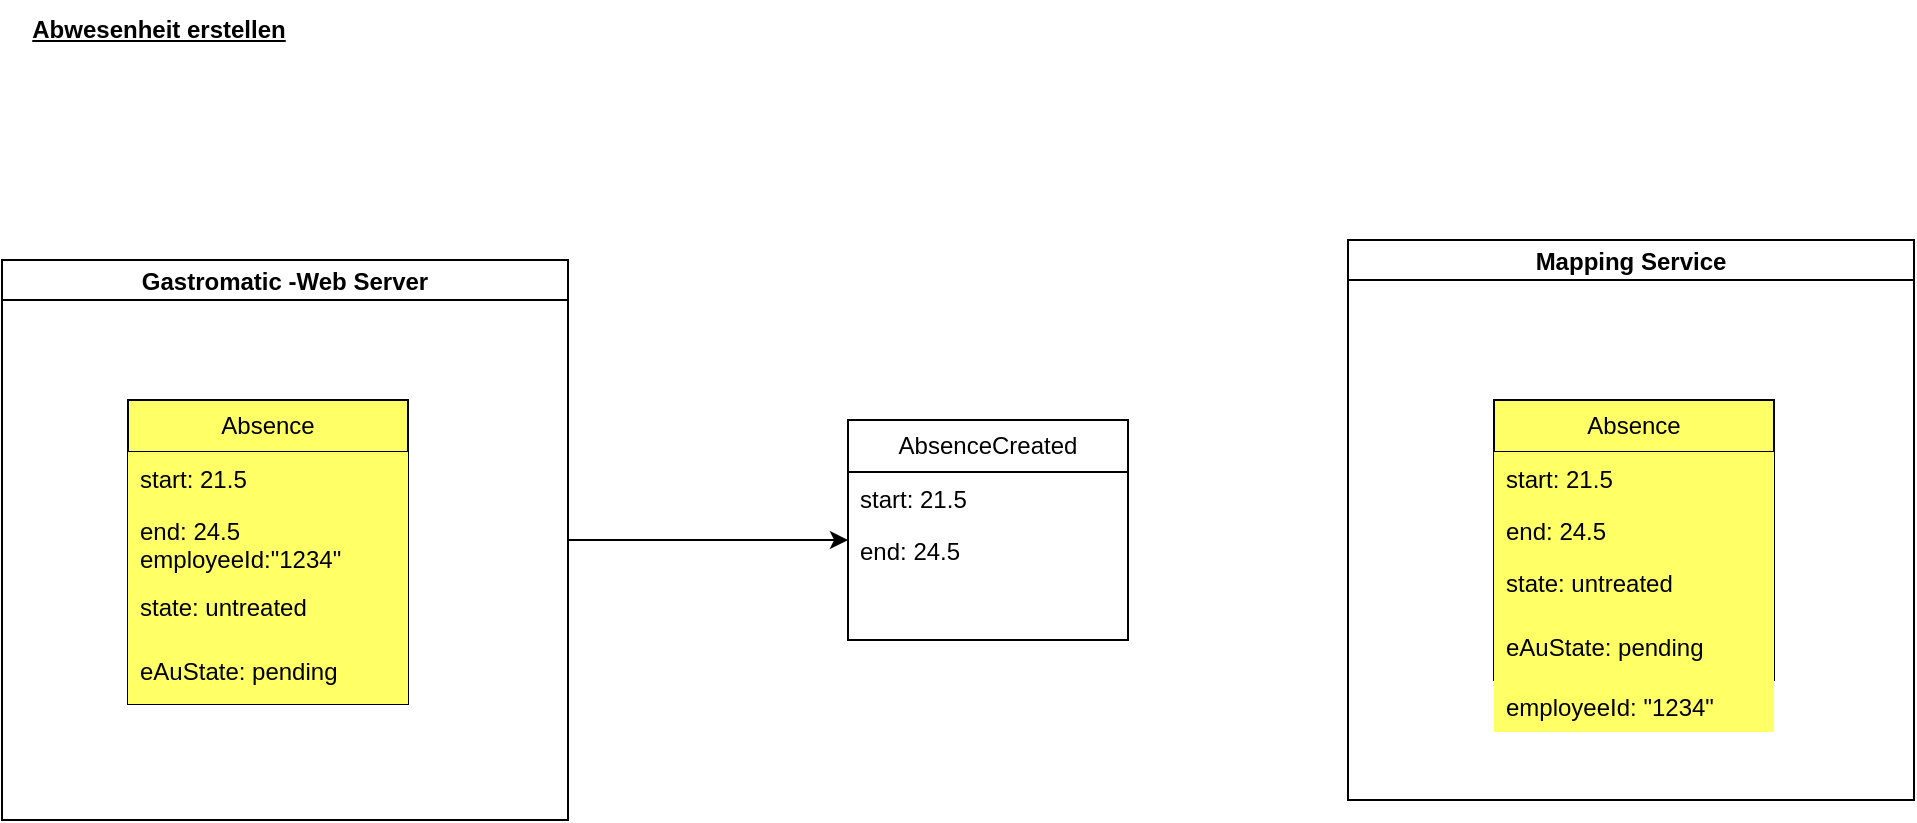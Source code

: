 <mxfile version="21.3.6" type="github">
  <diagram name="Seite-1" id="kVOeFTWO6oa_xXGF3e9C">
    <mxGraphModel dx="1509" dy="878" grid="1" gridSize="10" guides="1" tooltips="1" connect="1" arrows="1" fold="1" page="1" pageScale="1" pageWidth="827" pageHeight="1169" math="0" shadow="0">
      <root>
        <mxCell id="0" />
        <mxCell id="1" parent="0" />
        <mxCell id="QTL_-YQlNlm6OEau9mLx-2" value="&lt;b&gt;&lt;u&gt;Abwesenheit erstellen&lt;/u&gt;&lt;/b&gt;" style="text;html=1;align=center;verticalAlign=middle;resizable=0;points=[];autosize=1;strokeColor=none;fillColor=none;" vertex="1" parent="1">
          <mxGeometry x="20" y="120" width="150" height="30" as="geometry" />
        </mxCell>
        <mxCell id="QTL_-YQlNlm6OEau9mLx-23" value="" style="edgeStyle=orthogonalEdgeStyle;rounded=0;orthogonalLoop=1;jettySize=auto;html=1;" edge="1" parent="1" source="QTL_-YQlNlm6OEau9mLx-18">
          <mxGeometry relative="1" as="geometry">
            <mxPoint x="440" y="390" as="targetPoint" />
            <Array as="points">
              <mxPoint x="370" y="390" />
              <mxPoint x="370" y="390" />
            </Array>
          </mxGeometry>
        </mxCell>
        <mxCell id="QTL_-YQlNlm6OEau9mLx-18" value="Gastromatic -Web Server" style="swimlane;startSize=20;horizontal=1;containerType=tree;" vertex="1" parent="1">
          <mxGeometry x="17" y="250" width="283" height="280" as="geometry" />
        </mxCell>
        <mxCell id="QTL_-YQlNlm6OEau9mLx-11" value="Absence" style="swimlane;fontStyle=0;childLayout=stackLayout;horizontal=1;startSize=26;fillColor=#FFFF66;horizontalStack=0;resizeParent=1;resizeParentMax=0;resizeLast=0;collapsible=1;marginBottom=0;whiteSpace=wrap;html=1;" vertex="1" parent="QTL_-YQlNlm6OEau9mLx-18">
          <mxGeometry x="63" y="70" width="140" height="152" as="geometry">
            <mxRectangle x="63" y="70" width="90" height="30" as="alternateBounds" />
          </mxGeometry>
        </mxCell>
        <mxCell id="QTL_-YQlNlm6OEau9mLx-12" value="start: 21.5" style="text;strokeColor=none;fillColor=#FFFF66;align=left;verticalAlign=top;spacingLeft=4;spacingRight=4;overflow=hidden;rotatable=0;points=[[0,0.5],[1,0.5]];portConstraint=eastwest;whiteSpace=wrap;html=1;" vertex="1" parent="QTL_-YQlNlm6OEau9mLx-11">
          <mxGeometry y="26" width="140" height="26" as="geometry" />
        </mxCell>
        <mxCell id="QTL_-YQlNlm6OEau9mLx-13" value="end: 24.5&amp;nbsp;&lt;br&gt;employeeId:&quot;1234&quot;" style="text;strokeColor=none;fillColor=#FFFF66;align=left;verticalAlign=top;spacingLeft=4;spacingRight=4;overflow=hidden;rotatable=0;points=[[0,0.5],[1,0.5]];portConstraint=eastwest;whiteSpace=wrap;html=1;" vertex="1" parent="QTL_-YQlNlm6OEau9mLx-11">
          <mxGeometry y="52" width="140" height="38" as="geometry" />
        </mxCell>
        <mxCell id="QTL_-YQlNlm6OEau9mLx-14" value="state: untreated" style="text;strokeColor=none;fillColor=#FFFF66;align=left;verticalAlign=top;spacingLeft=4;spacingRight=4;overflow=hidden;rotatable=0;points=[[0,0.5],[1,0.5]];portConstraint=eastwest;whiteSpace=wrap;html=1;" vertex="1" parent="QTL_-YQlNlm6OEau9mLx-11">
          <mxGeometry y="90" width="140" height="32" as="geometry" />
        </mxCell>
        <mxCell id="QTL_-YQlNlm6OEau9mLx-16" value="eAuState: pending" style="text;strokeColor=none;fillColor=#FFFF66;align=left;verticalAlign=top;spacingLeft=4;spacingRight=4;overflow=hidden;rotatable=0;points=[[0,0.5],[1,0.5]];portConstraint=eastwest;whiteSpace=wrap;html=1;" vertex="1" parent="QTL_-YQlNlm6OEau9mLx-11">
          <mxGeometry y="122" width="140" height="30" as="geometry" />
        </mxCell>
        <mxCell id="QTL_-YQlNlm6OEau9mLx-24" value="AbsenceCreated" style="swimlane;fontStyle=0;childLayout=stackLayout;horizontal=1;startSize=26;fillColor=none;horizontalStack=0;resizeParent=1;resizeParentMax=0;resizeLast=0;collapsible=1;marginBottom=0;whiteSpace=wrap;html=1;" vertex="1" parent="1">
          <mxGeometry x="440" y="330" width="140" height="110" as="geometry" />
        </mxCell>
        <mxCell id="QTL_-YQlNlm6OEau9mLx-25" value="start: 21.5" style="text;strokeColor=none;fillColor=none;align=left;verticalAlign=top;spacingLeft=4;spacingRight=4;overflow=hidden;rotatable=0;points=[[0,0.5],[1,0.5]];portConstraint=eastwest;whiteSpace=wrap;html=1;" vertex="1" parent="QTL_-YQlNlm6OEau9mLx-24">
          <mxGeometry y="26" width="140" height="26" as="geometry" />
        </mxCell>
        <mxCell id="QTL_-YQlNlm6OEau9mLx-26" value="end: 24.5" style="text;strokeColor=none;fillColor=none;align=left;verticalAlign=top;spacingLeft=4;spacingRight=4;overflow=hidden;rotatable=0;points=[[0,0.5],[1,0.5]];portConstraint=eastwest;whiteSpace=wrap;html=1;" vertex="1" parent="QTL_-YQlNlm6OEau9mLx-24">
          <mxGeometry y="52" width="140" height="26" as="geometry" />
        </mxCell>
        <mxCell id="QTL_-YQlNlm6OEau9mLx-27" value="" style="text;strokeColor=none;fillColor=none;align=left;verticalAlign=top;spacingLeft=4;spacingRight=4;overflow=hidden;rotatable=0;points=[[0,0.5],[1,0.5]];portConstraint=eastwest;whiteSpace=wrap;html=1;" vertex="1" parent="QTL_-YQlNlm6OEau9mLx-24">
          <mxGeometry y="78" width="140" height="32" as="geometry" />
        </mxCell>
        <mxCell id="QTL_-YQlNlm6OEau9mLx-30" value="Absence" style="swimlane;fontStyle=0;childLayout=stackLayout;horizontal=1;startSize=26;fillColor=#FFFF66;horizontalStack=0;resizeParent=1;resizeParentMax=0;resizeLast=0;collapsible=1;marginBottom=0;whiteSpace=wrap;html=1;" vertex="1" parent="1">
          <mxGeometry x="763" y="320" width="140" height="140" as="geometry" />
        </mxCell>
        <mxCell id="QTL_-YQlNlm6OEau9mLx-31" value="start: 21.5" style="text;strokeColor=none;fillColor=#FFFF66;align=left;verticalAlign=top;spacingLeft=4;spacingRight=4;overflow=hidden;rotatable=0;points=[[0,0.5],[1,0.5]];portConstraint=eastwest;whiteSpace=wrap;html=1;" vertex="1" parent="QTL_-YQlNlm6OEau9mLx-30">
          <mxGeometry y="26" width="140" height="26" as="geometry" />
        </mxCell>
        <mxCell id="QTL_-YQlNlm6OEau9mLx-32" value="end: 24.5" style="text;strokeColor=none;fillColor=#FFFF66;align=left;verticalAlign=top;spacingLeft=4;spacingRight=4;overflow=hidden;rotatable=0;points=[[0,0.5],[1,0.5]];portConstraint=eastwest;whiteSpace=wrap;html=1;" vertex="1" parent="QTL_-YQlNlm6OEau9mLx-30">
          <mxGeometry y="52" width="140" height="26" as="geometry" />
        </mxCell>
        <mxCell id="QTL_-YQlNlm6OEau9mLx-33" value="state: untreated" style="text;strokeColor=none;fillColor=#FFFF66;align=left;verticalAlign=top;spacingLeft=4;spacingRight=4;overflow=hidden;rotatable=0;points=[[0,0.5],[1,0.5]];portConstraint=eastwest;whiteSpace=wrap;html=1;" vertex="1" parent="QTL_-YQlNlm6OEau9mLx-30">
          <mxGeometry y="78" width="140" height="32" as="geometry" />
        </mxCell>
        <mxCell id="QTL_-YQlNlm6OEau9mLx-34" value="eAuState: pending" style="text;strokeColor=none;fillColor=#FFFF66;align=left;verticalAlign=top;spacingLeft=4;spacingRight=4;overflow=hidden;rotatable=0;points=[[0,0.5],[1,0.5]];portConstraint=eastwest;whiteSpace=wrap;html=1;" vertex="1" parent="QTL_-YQlNlm6OEau9mLx-30">
          <mxGeometry y="110" width="140" height="30" as="geometry" />
        </mxCell>
        <mxCell id="QTL_-YQlNlm6OEau9mLx-35" value="Mapping Service" style="swimlane;startSize=20;horizontal=1;containerType=tree;" vertex="1" parent="1">
          <mxGeometry x="690" y="240" width="283" height="280" as="geometry" />
        </mxCell>
        <mxCell id="QTL_-YQlNlm6OEau9mLx-36" value="employeeId: &quot;1234&quot;" style="text;strokeColor=none;fillColor=#FFFF66;align=left;verticalAlign=top;spacingLeft=4;spacingRight=4;overflow=hidden;rotatable=0;points=[[0,0.5],[1,0.5]];portConstraint=eastwest;whiteSpace=wrap;html=1;" vertex="1" parent="QTL_-YQlNlm6OEau9mLx-35">
          <mxGeometry x="73" y="220" width="140" height="26" as="geometry" />
        </mxCell>
      </root>
    </mxGraphModel>
  </diagram>
</mxfile>
